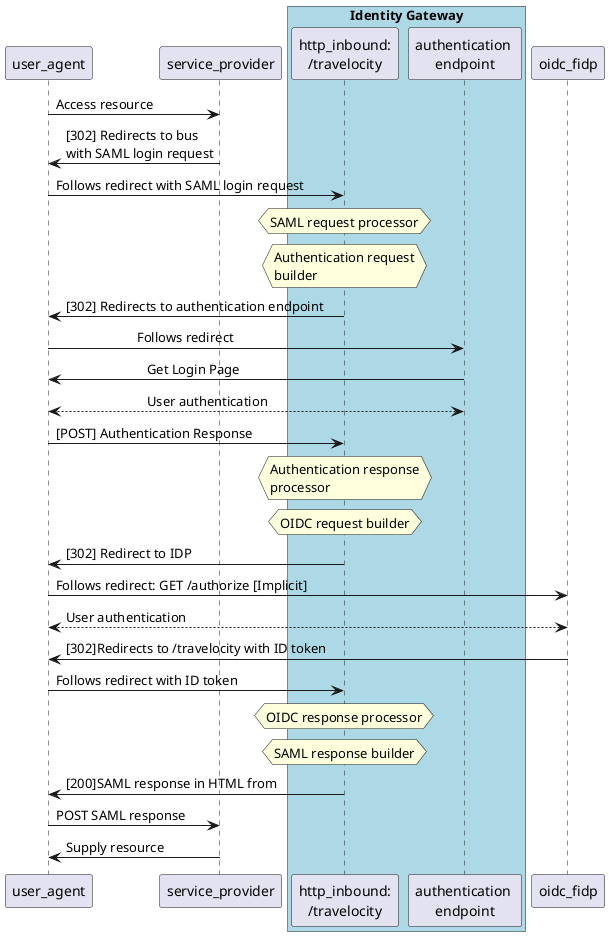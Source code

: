 @startuml
participant user_agent
participant service_provider

box "Identity Gateway" #LightBlue
participant "http_inbound:\n/travelocity" as sp_inbound
participant "authentication \nendpoint" as auth_endpoint
end box
participant oidc_fidp




user_agent -> service_provider : Access resource
service_provider -> user_agent : [302] Redirects to bus\nwith SAML login request
user_agent -> sp_inbound : Follows redirect with SAML login request
hnote over sp_inbound : SAML request processor
hnote over sp_inbound : Authentication request\nbuilder

sp_inbound -> user_agent : [302] Redirects to authentication endpoint
user_agent -> auth_endpoint : \t\t\tFollows redirect
auth_endpoint -> user_agent : \t\t\tGet Login Page

auth_endpoint <--> user_agent : \t\t\tUser authentication
user_agent -> sp_inbound : [POST] Authentication Response
hnote over sp_inbound : Authentication response\nprocessor
hnote over sp_inbound : OIDC request builder

sp_inbound -> user_agent : [302] Redirect to IDP
user_agent -> oidc_fidp : Follows redirect: GET /authorize [Implicit]

oidc_fidp <--> user_agent : User authentication
oidc_fidp -> user_agent : [302]Redirects to /travelocity with ID token
user_agent -> sp_inbound : Follows redirect with ID token
hnote over sp_inbound : OIDC response processor
hnote over sp_inbound : SAML response builder

sp_inbound -> user_agent : [200]SAML response in HTML from
user_agent -> service_provider : POST SAML response
service_provider -> user_agent : Supply resource

@enduml

